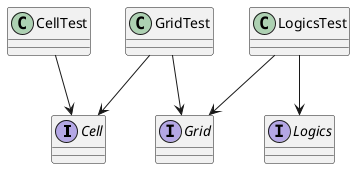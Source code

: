 @startuml e2-test

interface Cell
interface Grid
interface Logics

CellTest -down-> Cell
GridTest -down-> Grid
GridTest -down-> Cell
LogicsTest -down-> Logics
LogicsTest -down-> Grid


@enduml